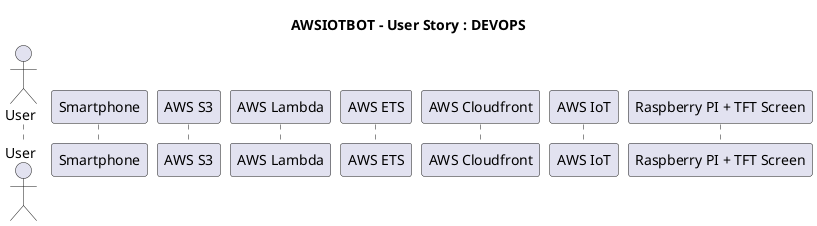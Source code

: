 @startuml

title AWSIOTBOT - User Story : DEVOPS

actor "User" as user
Participant "Smartphone" as phone
Participant "AWS S3" as s3
Participant "AWS Lambda" as lambda
Participant "AWS ETS" as transcoder
Participant "AWS Cloudfront" as cdn
Participant "AWS IoT" as iot
Participant "Raspberry PI + TFT Screen" as pi

@enduml
